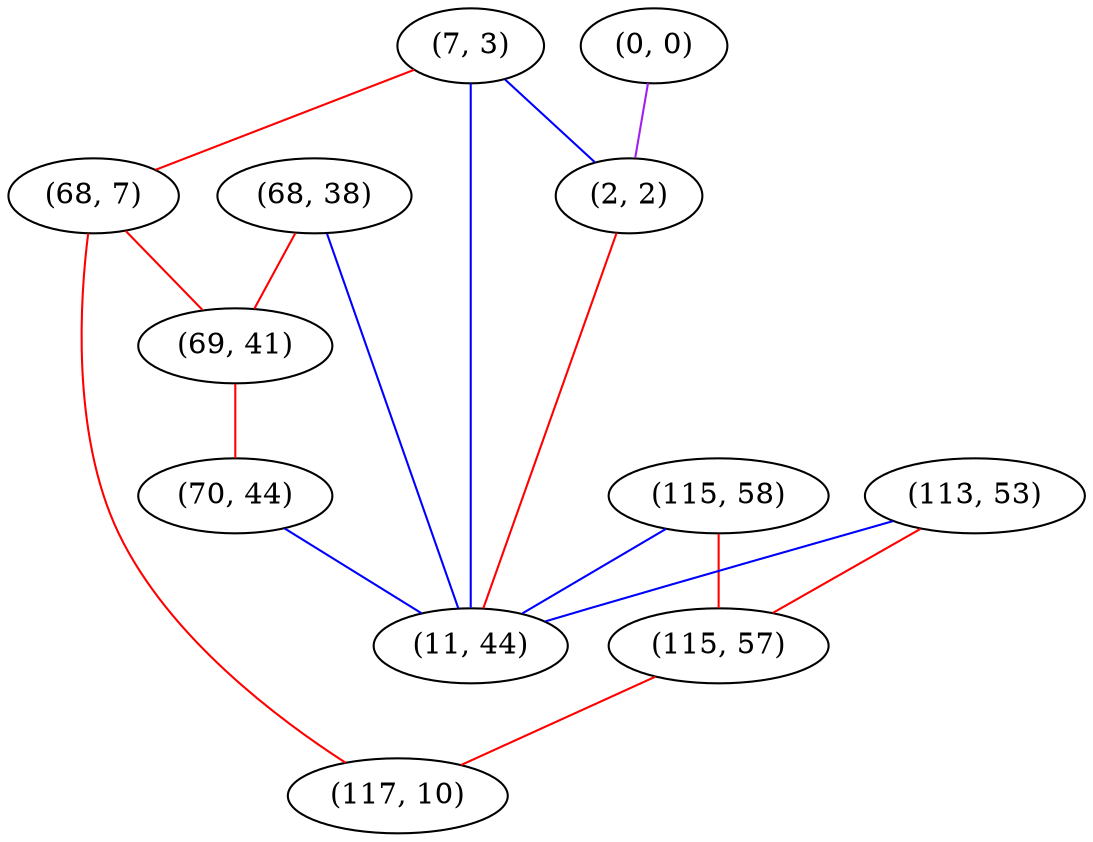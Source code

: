 graph "" {
"(7, 3)";
"(68, 7)";
"(0, 0)";
"(68, 38)";
"(69, 41)";
"(115, 58)";
"(113, 53)";
"(115, 57)";
"(117, 10)";
"(2, 2)";
"(70, 44)";
"(11, 44)";
"(7, 3)" -- "(68, 7)"  [color=red, key=0, weight=1];
"(7, 3)" -- "(11, 44)"  [color=blue, key=0, weight=3];
"(7, 3)" -- "(2, 2)"  [color=blue, key=0, weight=3];
"(68, 7)" -- "(117, 10)"  [color=red, key=0, weight=1];
"(68, 7)" -- "(69, 41)"  [color=red, key=0, weight=1];
"(0, 0)" -- "(2, 2)"  [color=purple, key=0, weight=4];
"(68, 38)" -- "(69, 41)"  [color=red, key=0, weight=1];
"(68, 38)" -- "(11, 44)"  [color=blue, key=0, weight=3];
"(69, 41)" -- "(70, 44)"  [color=red, key=0, weight=1];
"(115, 58)" -- "(115, 57)"  [color=red, key=0, weight=1];
"(115, 58)" -- "(11, 44)"  [color=blue, key=0, weight=3];
"(113, 53)" -- "(115, 57)"  [color=red, key=0, weight=1];
"(113, 53)" -- "(11, 44)"  [color=blue, key=0, weight=3];
"(115, 57)" -- "(117, 10)"  [color=red, key=0, weight=1];
"(2, 2)" -- "(11, 44)"  [color=red, key=0, weight=1];
"(70, 44)" -- "(11, 44)"  [color=blue, key=0, weight=3];
}
